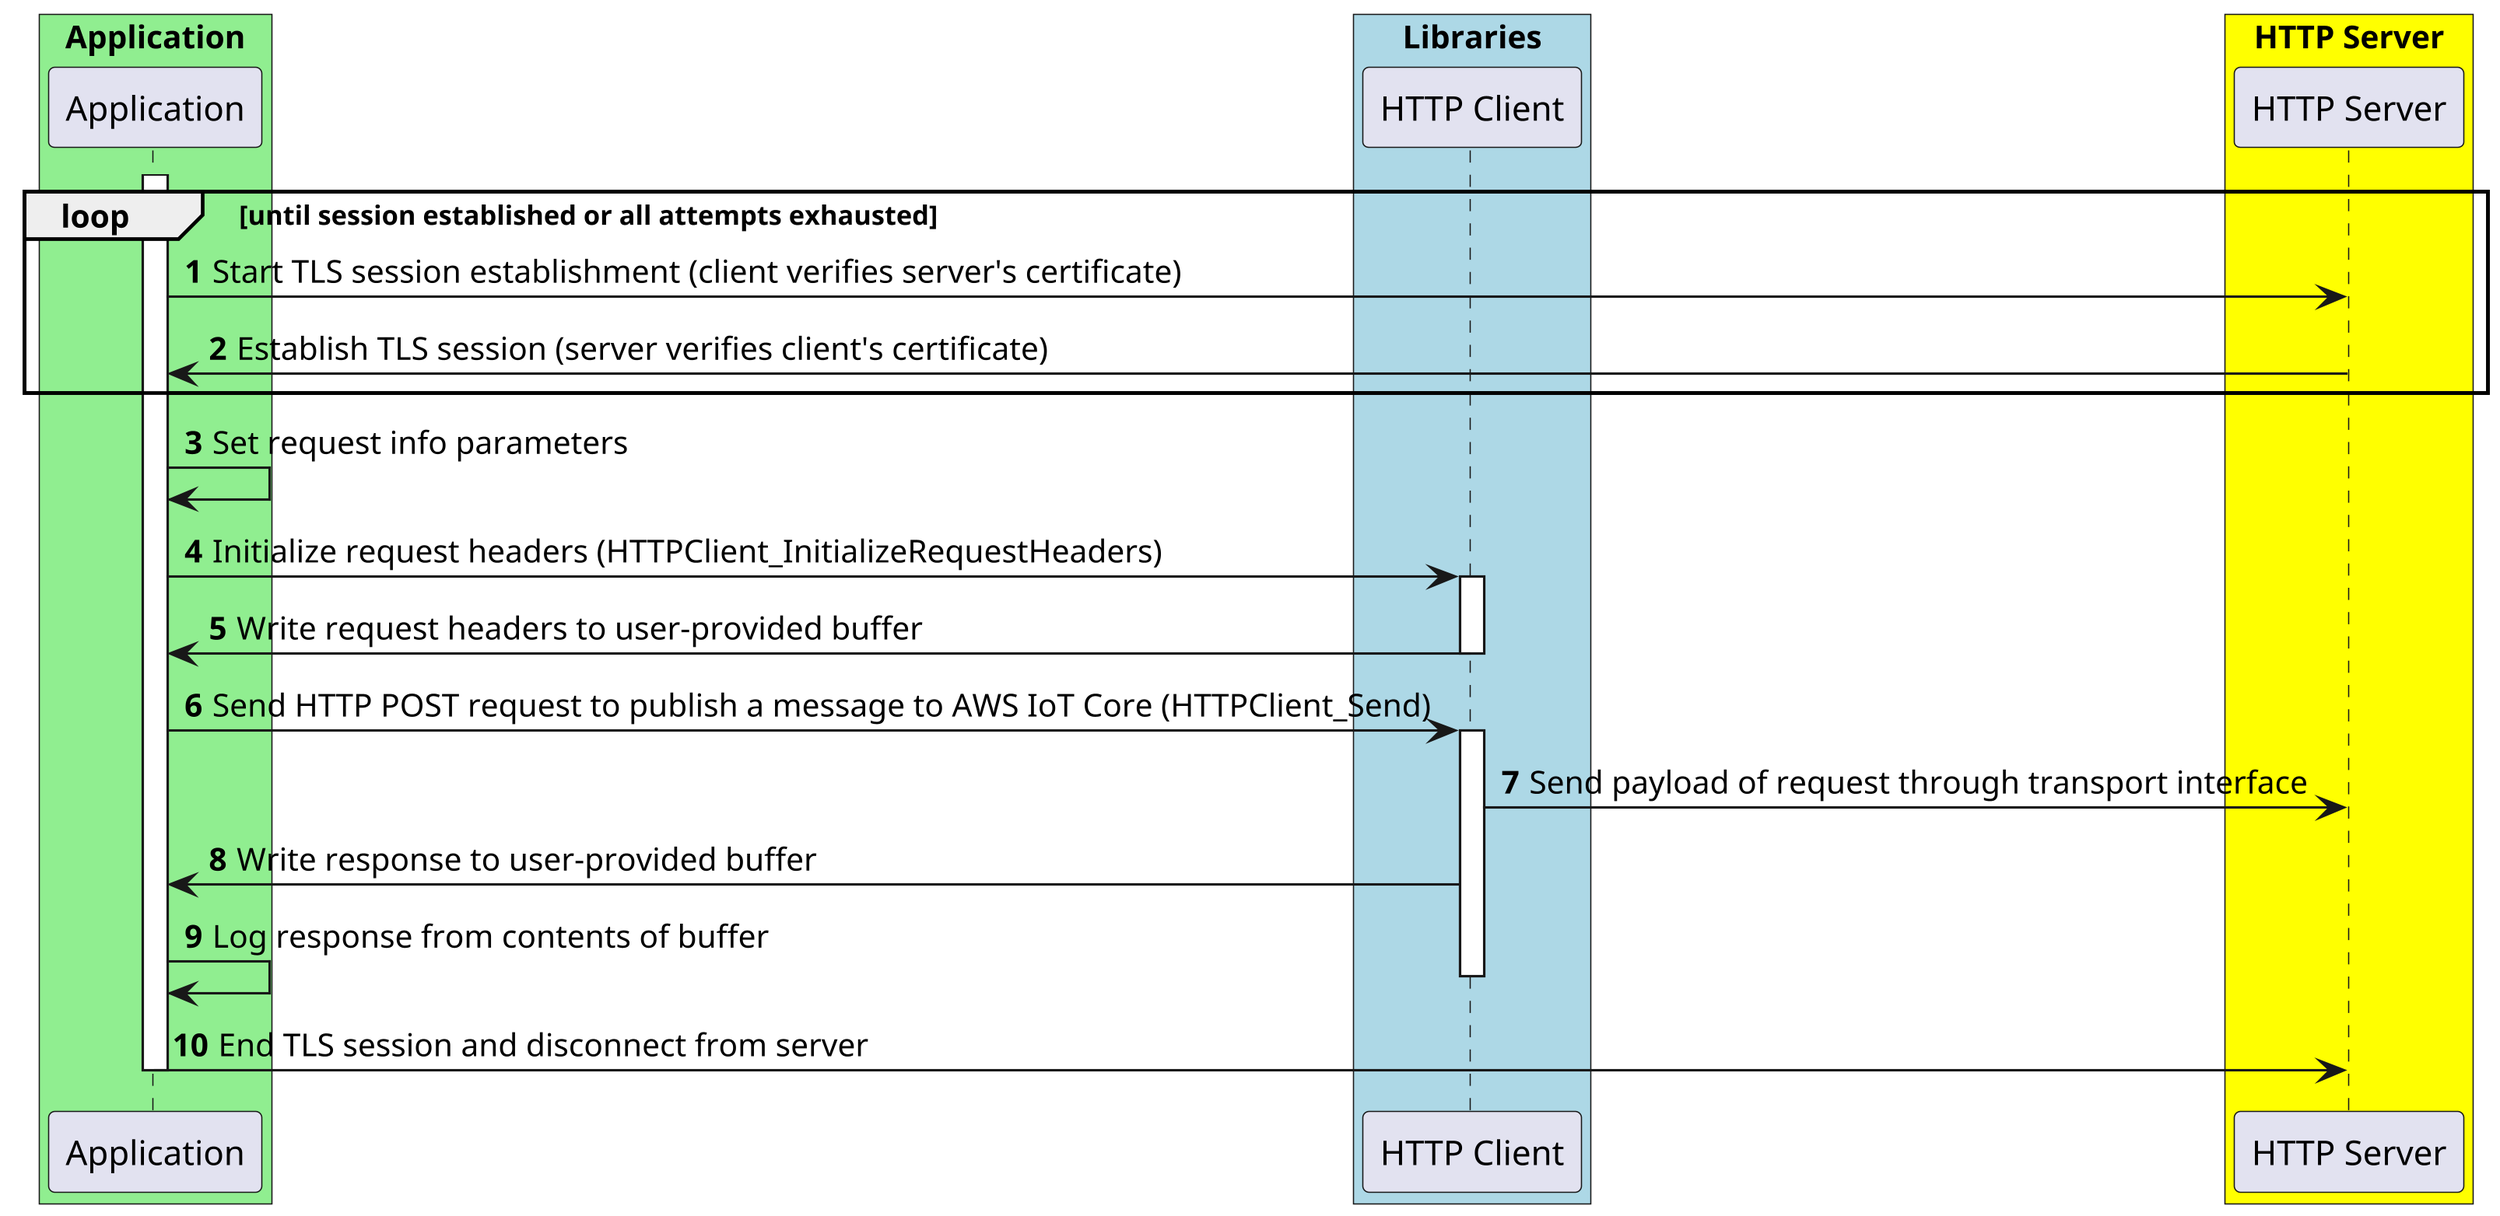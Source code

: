 @startuml
skinparam dpi 300
skinparam classFontSize 8
skinparam classFontName Helvetica
autonumber

box "Application" #LightGreen
    participant "Application" as application
end box

box "Libraries" #LightBlue
    participant "HTTP Client" as http
end box

box "HTTP Server" #Yellow
    participant "HTTP Server" as server
end box

activate application
loop until session established or all attempts exhausted
application -> server : Start TLS session establishment (client verifies server's certificate)
server -> application : Establish TLS session (server verifies client's certificate)
end

application -> application: Set request info parameters
application -> http: Initialize request headers (HTTPClient_InitializeRequestHeaders)
activate http
http -> application : Write request headers to user-provided buffer
deactivate http

application -> http: Send HTTP POST request to publish a message to AWS IoT Core (HTTPClient_Send)
activate http
http -> server: Send payload of request through transport interface
http -> application : Write response to user-provided buffer
application -> application: Log response from contents of buffer
deactivate http

application -> server: End TLS session and disconnect from server

deactivate application

@enduml
